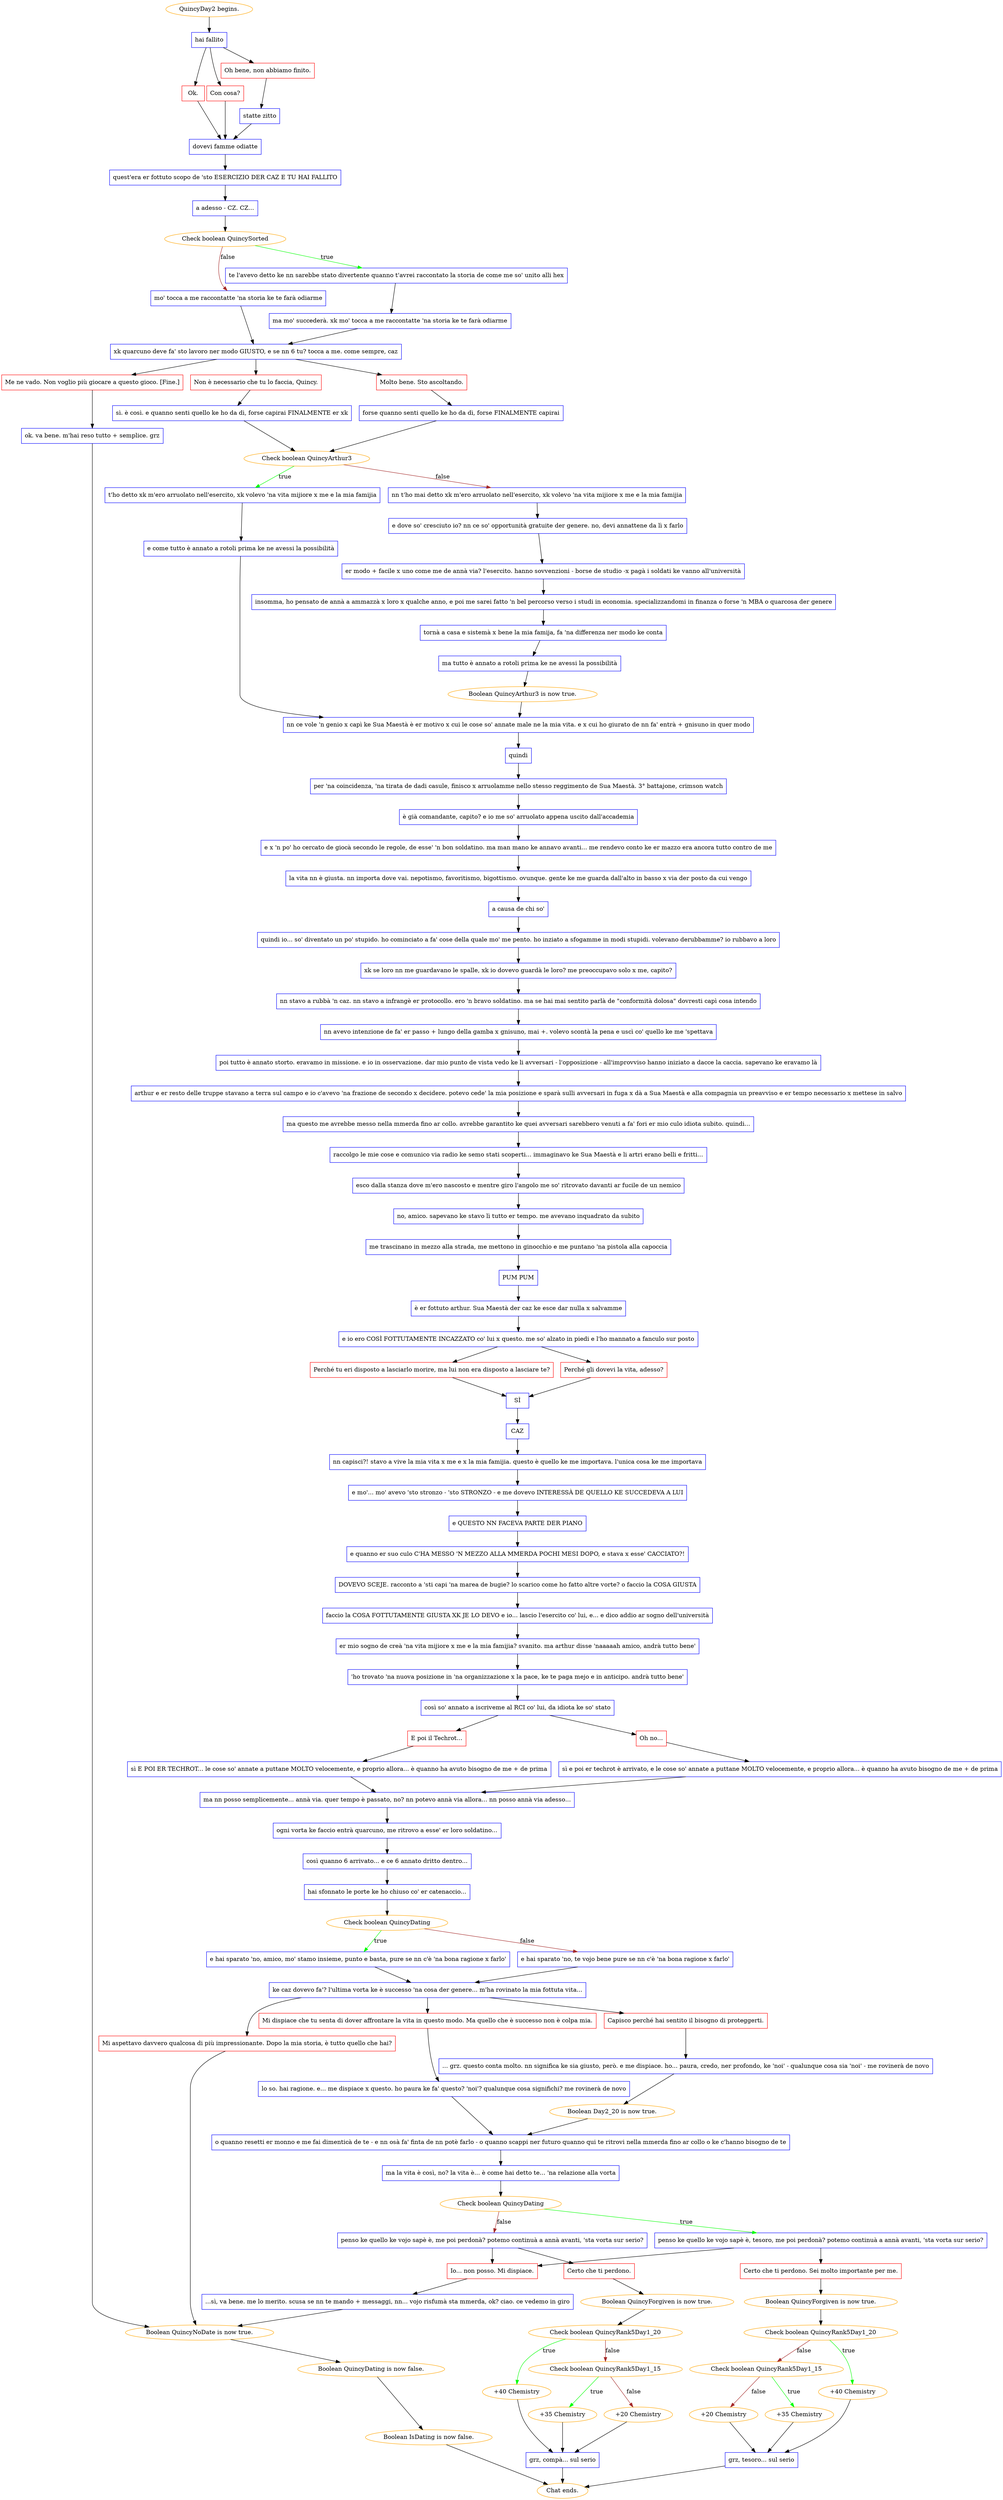 digraph {
	"QuincyDay2 begins." [color=orange];
		"QuincyDay2 begins." -> j3189509751;
	j3189509751 [label="hai fallito",shape=box,color=blue];
		j3189509751 -> j2090327936;
		j3189509751 -> j885780380;
		j3189509751 -> j3836410610;
	j2090327936 [label="Ok.",shape=box,color=red];
		j2090327936 -> j419794694;
	j885780380 [label="Con cosa?",shape=box,color=red];
		j885780380 -> j419794694;
	j3836410610 [label="Oh bene, non abbiamo finito.",shape=box,color=red];
		j3836410610 -> j88626670;
	j419794694 [label="dovevi famme odiatte",shape=box,color=blue];
		j419794694 -> j1314985082;
	j88626670 [label="statte zitto",shape=box,color=blue];
		j88626670 -> j419794694;
	j1314985082 [label="quest'era er fottuto scopo de 'sto ESERCIZIO DER CAZ E TU HAI FALLITO",shape=box,color=blue];
		j1314985082 -> j1827763804;
	j1827763804 [label="a adesso - CZ. CZ...",shape=box,color=blue];
		j1827763804 -> j2193849171;
	j2193849171 [label="Check boolean QuincySorted",color=orange];
		j2193849171 -> j2390444050 [label=true,color=green];
		j2193849171 -> j3036209232 [label=false,color=brown];
	j2390444050 [label="te l'avevo detto ke nn sarebbe stato divertente quanno t'avrei raccontato la storia de come me so' unito alli hex",shape=box,color=blue];
		j2390444050 -> j3896096297;
	j3036209232 [label="mo' tocca a me raccontatte 'na storia ke te farà odiarme",shape=box,color=blue];
		j3036209232 -> j4229909537;
	j3896096297 [label="ma mo' succederà. xk mo' tocca a me raccontatte 'na storia ke te farà odiarme",shape=box,color=blue];
		j3896096297 -> j4229909537;
	j4229909537 [label="xk quarcuno deve fa' sto lavoro ner modo GIUSTO, e se nn 6 tu? tocca a me. come sempre, caz",shape=box,color=blue];
		j4229909537 -> j1536587694;
		j4229909537 -> j3924124458;
		j4229909537 -> j1246548162;
	j1536587694 [label="Molto bene. Sto ascoltando.",shape=box,color=red];
		j1536587694 -> j2787319039;
	j3924124458 [label="Non è necessario che tu lo faccia, Quincy.",shape=box,color=red];
		j3924124458 -> j3581899706;
	j1246548162 [label="Me ne vado. Non voglio più giocare a questo gioco. [Fine.]",shape=box,color=red];
		j1246548162 -> j1192106724;
	j2787319039 [label="forse quanno senti quello ke ho da dì, forse FINALMENTE capirai",shape=box,color=blue];
		j2787319039 -> j217359542;
	j3581899706 [label="sì. è così. e quanno senti quello ke ho da dì, forse capirai FINALMENTE er xk",shape=box,color=blue];
		j3581899706 -> j217359542;
	j1192106724 [label="ok. va bene. m'hai reso tutto + semplice. grz",shape=box,color=blue];
		j1192106724 -> j3567260245;
	j217359542 [label="Check boolean QuincyArthur3",color=orange];
		j217359542 -> j921468490 [label=true,color=green];
		j217359542 -> j574639298 [label=false,color=brown];
	j3567260245 [label="Boolean QuincyNoDate is now true.",color=orange];
		j3567260245 -> j3990685114;
	j921468490 [label="t'ho detto xk m'ero arruolato nell'esercito, xk volevo 'na vita mijiore x me e la mia famijia",shape=box,color=blue];
		j921468490 -> j493143591;
	j574639298 [label="nn t'ho mai detto xk m'ero arruolato nell'esercito, xk volevo 'na vita mijiore x me e la mia famijia",shape=box,color=blue];
		j574639298 -> j676308892;
	j3990685114 [label="Boolean QuincyDating is now false.",color=orange];
		j3990685114 -> j178902881;
	j493143591 [label="e come tutto è annato a rotoli prima ke ne avessi la possibilità",shape=box,color=blue];
		j493143591 -> j2119221280;
	j676308892 [label="e dove so' cresciuto io? nn ce so' opportunità gratuite der genere. no, devi annattene da lì x farlo",shape=box,color=blue];
		j676308892 -> j1430647202;
	j178902881 [label="Boolean IsDating is now false.",color=orange];
		j178902881 -> "Chat ends.";
	j2119221280 [label="nn ce vole 'n genio x capì ke Sua Maestà è er motivo x cui le cose so' annate male ne la mia vita. e x cui ho giurato de nn fa' entrà + gnisuno in quer modo",shape=box,color=blue];
		j2119221280 -> j1266790652;
	j1430647202 [label="er modo + facile x uno come me de annà via? l'esercito. hanno sovvenzioni - borse de studio -x pagà i soldati ke vanno all'università",shape=box,color=blue];
		j1430647202 -> j3576596733;
	"Chat ends." [color=orange];
	j1266790652 [label="quindi",shape=box,color=blue];
		j1266790652 -> j504986016;
	j3576596733 [label="insomma, ho pensato de annà a ammazzà x loro x qualche anno, e poi me sarei fatto 'n bel percorso verso i studi in economia. specializzandomi in finanza o forse 'n MBA o quarcosa der genere",shape=box,color=blue];
		j3576596733 -> j3180469090;
	j504986016 [label="per 'na coincidenza, 'na tirata de dadi casule, finisco x arruolamme nello stesso reggimento de Sua Maestà. 3° battajone, crimson watch",shape=box,color=blue];
		j504986016 -> j1754898106;
	j3180469090 [label="tornà a casa e sistemà x bene la mia famija, fa 'na differenza ner modo ke conta",shape=box,color=blue];
		j3180469090 -> j1228850913;
	j1754898106 [label="è già comandante, capito? e io me so' arruolato appena uscito dall'accademia",shape=box,color=blue];
		j1754898106 -> j984795157;
	j1228850913 [label="ma tutto è annato a rotoli prima ke ne avessi la possibilità",shape=box,color=blue];
		j1228850913 -> j3552075343;
	j984795157 [label="e x 'n po' ho cercato de giocà secondo le regole, de esse' 'n bon soldatino. ma man mano ke annavo avanti... me rendevo conto ke er mazzo era ancora tutto contro de me",shape=box,color=blue];
		j984795157 -> j3841945043;
	j3552075343 [label="Boolean QuincyArthur3 is now true.",color=orange];
		j3552075343 -> j2119221280;
	j3841945043 [label="la vita nn è giusta. nn importa dove vai. nepotismo, favoritismo, bigottismo. ovunque. gente ke me guarda dall'alto in basso x via der posto da cui vengo",shape=box,color=blue];
		j3841945043 -> j2218504757;
	j2218504757 [label="a causa de chi so'",shape=box,color=blue];
		j2218504757 -> j1471449971;
	j1471449971 [label="quindi io... so' diventato un po' stupido. ho cominciato a fa' cose della quale mo' me pento. ho inziato a sfogamme in modi stupidi. volevano derubbamme? io rubbavo a loro",shape=box,color=blue];
		j1471449971 -> j457320960;
	j457320960 [label="xk se loro nn me guardavano le spalle, xk io dovevo guardà le loro? me preoccupavo solo x me, capito?",shape=box,color=blue];
		j457320960 -> j3843818594;
	j3843818594 [label="nn stavo a rubbà 'n caz. nn stavo a infrangè er protocollo. ero 'n bravo soldatino. ma se hai mai sentito parlà de \"conformità dolosa\" dovresti capì cosa intendo",shape=box,color=blue];
		j3843818594 -> j1100898471;
	j1100898471 [label="nn avevo intenzione de fa' er passo + lungo della gamba x gnisuno, mai +. volevo scontà la pena e uscì co' quello ke me 'spettava",shape=box,color=blue];
		j1100898471 -> j2182877537;
	j2182877537 [label="poi tutto è annato storto. eravamo in missione. e io in osservazione. dar mio punto de vista vedo ke li avversari - l'opposizione - all'improvviso hanno iniziato a dacce la caccia. sapevano ke eravamo là",shape=box,color=blue];
		j2182877537 -> j3364861895;
	j3364861895 [label="arthur e er resto delle truppe stavano a terra sul campo e io c'avevo 'na frazione de secondo x decidere. potevo cede' la mia posizione e sparà sulli avversari in fuga x dà a Sua Maestà e alla compagnia un preavviso e er tempo necessario x mettese in salvo",shape=box,color=blue];
		j3364861895 -> j1700090633;
	j1700090633 [label="ma questo me avrebbe messo nella mmerda fino ar collo. avrebbe garantito ke quei avversari sarebbero venuti a fa' fori er mio culo idiota subito. quindi...",shape=box,color=blue];
		j1700090633 -> j3485517041;
	j3485517041 [label="raccolgo le mie cose e comunico via radio ke semo stati scoperti... immaginavo ke Sua Maestà e li artri erano belli e fritti...",shape=box,color=blue];
		j3485517041 -> j122254869;
	j122254869 [label="esco dalla stanza dove m'ero nascosto e mentre giro l'angolo me so' ritrovato davanti ar fucile de un nemico",shape=box,color=blue];
		j122254869 -> j2989989793;
	j2989989793 [label="no, amico. sapevano ke stavo lì tutto er tempo. me avevano inquadrato da subito",shape=box,color=blue];
		j2989989793 -> j3001458212;
	j3001458212 [label="me trascinano in mezzo alla strada, me mettono in ginocchio e me puntano 'na pistola alla capoccia",shape=box,color=blue];
		j3001458212 -> j3720075950;
	j3720075950 [label="PUM PUM",shape=box,color=blue];
		j3720075950 -> j1093808794;
	j1093808794 [label="è er fottuto arthur. Sua Maestà der caz ke esce dar nulla x salvamme",shape=box,color=blue];
		j1093808794 -> j2890291341;
	j2890291341 [label="e io ero COSÌ FOTTUTAMENTE INCAZZATO co' lui x questo. me so' alzato in piedi e l'ho mannato a fanculo sur posto",shape=box,color=blue];
		j2890291341 -> j1644350616;
		j2890291341 -> j3949894033;
	j1644350616 [label="Perché tu eri disposto a lasciarlo morire, ma lui non era disposto a lasciare te?",shape=box,color=red];
		j1644350616 -> j2276600442;
	j3949894033 [label="Perché gli dovevi la vita, adesso?",shape=box,color=red];
		j3949894033 -> j2276600442;
	j2276600442 [label="SÌ",shape=box,color=blue];
		j2276600442 -> j2039792262;
	j2039792262 [label="CAZ",shape=box,color=blue];
		j2039792262 -> j2408208920;
	j2408208920 [label="nn capisci?! stavo a vive la mia vita x me e x la mia famijia. questo è quello ke me importava. l'unica cosa ke me importava",shape=box,color=blue];
		j2408208920 -> j2895909123;
	j2895909123 [label="e mo'... mo' avevo 'sto stronzo - 'sto STRONZO - e me dovevo INTERESSÀ DE QUELLO KE SUCCEDEVA A LUI",shape=box,color=blue];
		j2895909123 -> j2696464904;
	j2696464904 [label="e QUESTO NN FACEVA PARTE DER PIANO",shape=box,color=blue];
		j2696464904 -> j3212744971;
	j3212744971 [label="e quanno er suo culo C'HA MESSO 'N MEZZO ALLA MMERDA POCHI MESI DOPO, e stava x esse' CACCIATO?!",shape=box,color=blue];
		j3212744971 -> j1029801321;
	j1029801321 [label="DOVEVO SCEJE. racconto a 'sti capi 'na marea de bugie? lo scarico come ho fatto altre vorte? o faccio la COSA GIUSTA",shape=box,color=blue];
		j1029801321 -> j534332582;
	j534332582 [label="faccio la COSA FOTTUTAMENTE GIUSTA XK JE LO DEVO e io... lascio l'esercito co' lui, e... e dico addio ar sogno dell'università",shape=box,color=blue];
		j534332582 -> j4273215157;
	j4273215157 [label="er mio sogno de creà 'na vita mijiore x me e la mia famijia? svanito. ma arthur disse 'naaaaah amico, andrà tutto bene'",shape=box,color=blue];
		j4273215157 -> j293032455;
	j293032455 [label="'ho trovato 'na nuova posizione in 'na organizzazione x la pace, ke te paga mejo e in anticipo. andrà tutto bene'",shape=box,color=blue];
		j293032455 -> j3327754766;
	j3327754766 [label="così so' annato a iscriveme al RCI co' lui, da idiota ke so' stato",shape=box,color=blue];
		j3327754766 -> j457258905;
		j3327754766 -> j3729224659;
	j457258905 [label="E poi il Techrot...",shape=box,color=red];
		j457258905 -> j3046727604;
	j3729224659 [label="Oh no...",shape=box,color=red];
		j3729224659 -> j283808576;
	j3046727604 [label="sì E POI ER TECHROT... le cose so' annate a puttane MOLTO velocemente, e proprio allora... è quanno ha avuto bisogno de me + de prima",shape=box,color=blue];
		j3046727604 -> j445282999;
	j283808576 [label="sì e poi er techrot è arrivato, e le cose so' annate a puttane MOLTO velocemente, e proprio allora... è quanno ha avuto bisogno de me + de prima",shape=box,color=blue];
		j283808576 -> j445282999;
	j445282999 [label="ma nn posso semplicemente... annà via. quer tempo è passato, no? nn potevo annà via allora... nn posso annà via adesso...",shape=box,color=blue];
		j445282999 -> j357866633;
	j357866633 [label="ogni vorta ke faccio entrà quarcuno, me ritrovo a esse' er loro soldatino...",shape=box,color=blue];
		j357866633 -> j3422470300;
	j3422470300 [label="così quanno 6 arrivato... e ce 6 annato dritto dentro...",shape=box,color=blue];
		j3422470300 -> j4212042980;
	j4212042980 [label="hai sfonnato le porte ke ho chiuso co' er catenaccio...",shape=box,color=blue];
		j4212042980 -> j3896065295;
	j3896065295 [label="Check boolean QuincyDating",color=orange];
		j3896065295 -> j2440441289 [label=true,color=green];
		j3896065295 -> j2288615335 [label=false,color=brown];
	j2440441289 [label="e hai sparato 'no, amico, mo' stamo insieme, punto e basta, pure se nn c'è 'na bona ragione x farlo'",shape=box,color=blue];
		j2440441289 -> j3822723471;
	j2288615335 [label="e hai sparato 'no, te vojo bene pure se nn c'è 'na bona ragione x farlo'",shape=box,color=blue];
		j2288615335 -> j3822723471;
	j3822723471 [label="ke caz dovevo fa'? l'ultima vorta ke è successo 'na cosa der genere... m'ha rovinato la mia fottuta vita...",shape=box,color=blue];
		j3822723471 -> j3167617479;
		j3822723471 -> j425842430;
		j3822723471 -> j1557351579;
	j3167617479 [label="Mi dispiace che tu senta di dover affrontare la vita in questo modo. Ma quello che è successo non è colpa mia.",shape=box,color=red];
		j3167617479 -> j561121612;
	j425842430 [label="Capisco perché hai sentito il bisogno di proteggerti.",shape=box,color=red];
		j425842430 -> j655561538;
	j1557351579 [label="Mi aspettavo davvero qualcosa di più impressionante. Dopo la mia storia, è tutto quello che hai?",shape=box,color=red];
		j1557351579 -> j3567260245;
	j561121612 [label="lo so. hai ragione. e... me dispiace x questo. ho paura ke fa' questo? 'noi'? qualunque cosa significhi? me rovinerà de novo",shape=box,color=blue];
		j561121612 -> j2110044377;
	j655561538 [label="... grz. questo conta molto. nn significa ke sia giusto, però. e me dispiace. ho... paura, credo, ner profondo, ke 'noi' - qualunque cosa sia 'noi' - me rovinerà de novo",shape=box,color=blue];
		j655561538 -> j504251059;
	j2110044377 [label="o quanno resetti er monno e me fai dimenticà de te - e nn osà fa' finta de nn potè farlo - o quanno scappi ner futuro quanno qui te ritrovi nella mmerda fino ar collo o ke c'hanno bisogno de te",shape=box,color=blue];
		j2110044377 -> j3843615092;
	j504251059 [label="Boolean Day2_20 is now true.",color=orange];
		j504251059 -> j2110044377;
	j3843615092 [label="ma la vita è così, no? la vita è... è come hai detto te... 'na relazione alla vorta",shape=box,color=blue];
		j3843615092 -> j1761599365;
	j1761599365 [label="Check boolean QuincyDating",color=orange];
		j1761599365 -> j3099608570 [label=true,color=green];
		j1761599365 -> j1383891028 [label=false,color=brown];
	j3099608570 [label="penso ke quello ke vojo sapè è, tesoro, me poi perdonà? potemo continuà a annà avanti, 'sta vorta sur serio?",shape=box,color=blue];
		j3099608570 -> j1536107997;
		j3099608570 -> j3861835528;
	j1383891028 [label="penso ke quello ke vojo sapè è, me poi perdonà? potemo continuà a annà avanti, 'sta vorta sur serio?",shape=box,color=blue];
		j1383891028 -> j2733556366;
		j1383891028 -> j3861835528;
	j1536107997 [label="Certo che ti perdono. Sei molto importante per me.",shape=box,color=red];
		j1536107997 -> j2050425405;
	j3861835528 [label="Io... non posso. Mi dispiace.",shape=box,color=red];
		j3861835528 -> j3210098839;
	j2733556366 [label="Certo che ti perdono.",shape=box,color=red];
		j2733556366 -> j4228402386;
	j2050425405 [label="Boolean QuincyForgiven is now true.",color=orange];
		j2050425405 -> j2323138538;
	j3210098839 [label="...sì, va bene. me lo merito. scusa se nn te mando + messaggi, nn... vojo risfumà sta mmerda, ok? ciao. ce vedemo in giro",shape=box,color=blue];
		j3210098839 -> j3567260245;
	j4228402386 [label="Boolean QuincyForgiven is now true.",color=orange];
		j4228402386 -> j2247006792;
	j2323138538 [label="Check boolean QuincyRank5Day1_20",color=orange];
		j2323138538 -> j1717706751 [label=true,color=green];
		j2323138538 -> j1605069734 [label=false,color=brown];
	j2247006792 [label="Check boolean QuincyRank5Day1_20",color=orange];
		j2247006792 -> j2786296382 [label=true,color=green];
		j2247006792 -> j2464610710 [label=false,color=brown];
	j1717706751 [label="+40 Chemistry",color=orange];
		j1717706751 -> j2942709384;
	j1605069734 [label="Check boolean QuincyRank5Day1_15",color=orange];
		j1605069734 -> j3748413333 [label=true,color=green];
		j1605069734 -> j628600742 [label=false,color=brown];
	j2786296382 [label="+40 Chemistry",color=orange];
		j2786296382 -> j1510034351;
	j2464610710 [label="Check boolean QuincyRank5Day1_15",color=orange];
		j2464610710 -> j1862322546 [label=true,color=green];
		j2464610710 -> j690437739 [label=false,color=brown];
	j2942709384 [label="grz, tesoro... sul serio",shape=box,color=blue];
		j2942709384 -> "Chat ends.";
	j3748413333 [label="+35 Chemistry",color=orange];
		j3748413333 -> j2942709384;
	j628600742 [label="+20 Chemistry",color=orange];
		j628600742 -> j2942709384;
	j1510034351 [label="grz, compà... sul serio",shape=box,color=blue];
		j1510034351 -> "Chat ends.";
	j1862322546 [label="+35 Chemistry",color=orange];
		j1862322546 -> j1510034351;
	j690437739 [label="+20 Chemistry",color=orange];
		j690437739 -> j1510034351;
}